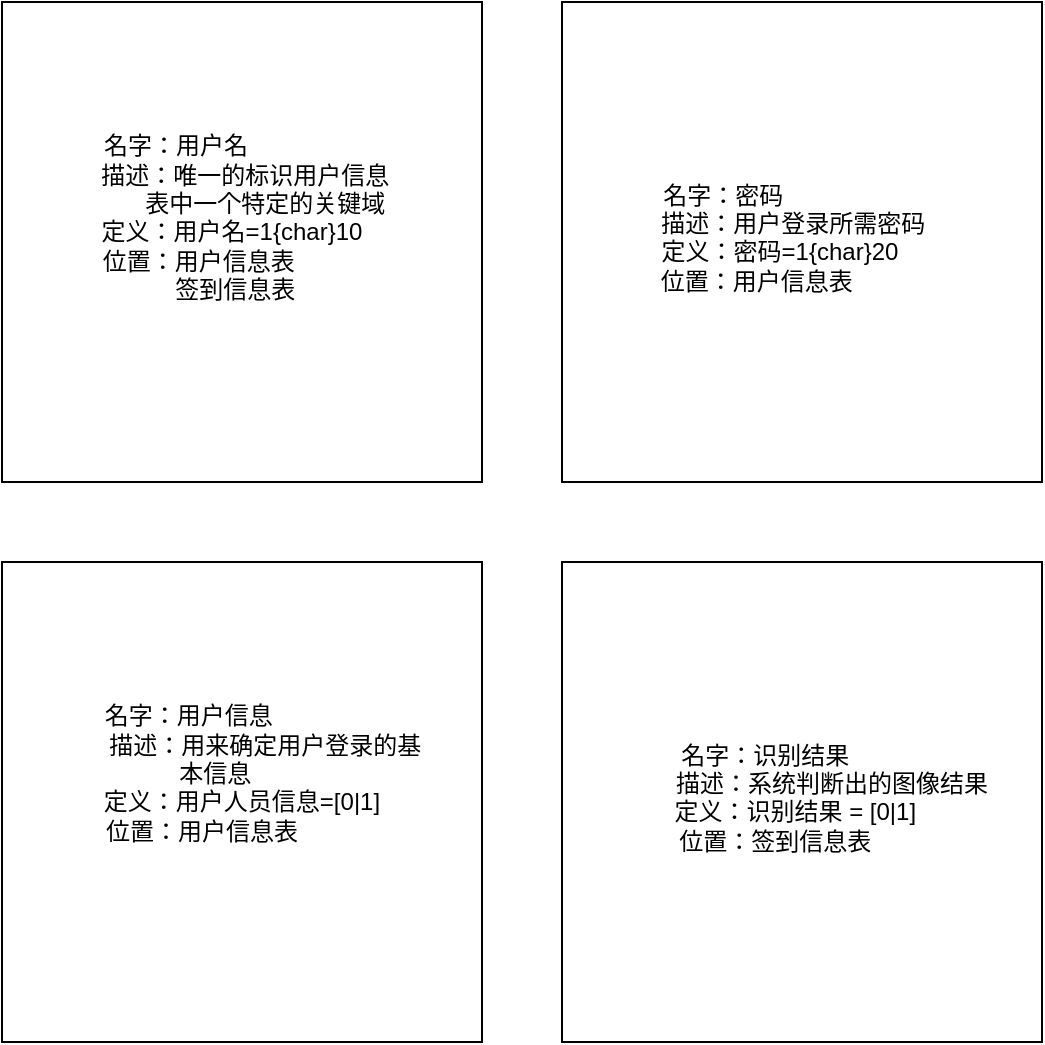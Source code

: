 <mxfile version="24.1.0" type="device">
  <diagram name="第 1 页" id="YrRgPwULssi8eJyxittg">
    <mxGraphModel dx="521" dy="613" grid="1" gridSize="10" guides="1" tooltips="1" connect="1" arrows="1" fold="1" page="1" pageScale="1" pageWidth="827" pageHeight="1169" math="0" shadow="0">
      <root>
        <mxCell id="0" />
        <mxCell id="1" parent="0" />
        <mxCell id="XNOEk_TnN_BrrlXMqSYP-1" value="" style="whiteSpace=wrap;html=1;aspect=fixed;" vertex="1" parent="1">
          <mxGeometry x="200" y="120" width="240" height="240" as="geometry" />
        </mxCell>
        <mxCell id="XNOEk_TnN_BrrlXMqSYP-2" value="" style="whiteSpace=wrap;html=1;aspect=fixed;" vertex="1" parent="1">
          <mxGeometry x="480" y="120" width="240" height="240" as="geometry" />
        </mxCell>
        <mxCell id="XNOEk_TnN_BrrlXMqSYP-3" value="" style="whiteSpace=wrap;html=1;aspect=fixed;" vertex="1" parent="1">
          <mxGeometry x="200" y="400" width="240" height="240" as="geometry" />
        </mxCell>
        <mxCell id="XNOEk_TnN_BrrlXMqSYP-4" value="" style="whiteSpace=wrap;html=1;aspect=fixed;" vertex="1" parent="1">
          <mxGeometry x="480" y="400" width="240" height="240" as="geometry" />
        </mxCell>
        <mxCell id="XNOEk_TnN_BrrlXMqSYP-7" value="&lt;blockquote style=&quot;text-align: justify; margin: 0px 0px 0px 40px; border: none; padding: 0px;&quot;&gt;名字：用户名&amp;nbsp; &amp;nbsp; &amp;nbsp; &amp;nbsp; &amp;nbsp; &amp;nbsp; &amp;nbsp; &amp;nbsp; &amp;nbsp;&lt;/blockquote&gt;&lt;div&gt;&lt;span style=&quot;background-color: initial;&quot;&gt;&amp;nbsp; &amp;nbsp; &amp;nbsp; &amp;nbsp; &amp;nbsp; &amp;nbsp;描述：唯一的标识用户信息&amp;nbsp; &amp;nbsp; &amp;nbsp; &amp;nbsp; &amp;nbsp; &amp;nbsp; &amp;nbsp; &amp;nbsp; &amp;nbsp; 表中一个特定的关键域&lt;/span&gt;&lt;div&gt;&amp;nbsp; &amp;nbsp; &amp;nbsp; 定义：用户名=1{char}10&lt;/div&gt;&lt;div&gt;&lt;span style=&quot;background-color: initial;&quot;&gt;位置：用户信息表&amp;nbsp; &amp;nbsp;&amp;nbsp;&lt;/span&gt;&lt;/div&gt;&lt;div&gt;&lt;span style=&quot;background-color: initial;&quot;&gt;&amp;nbsp; &amp;nbsp; &amp;nbsp; &amp;nbsp; 签到信息表&amp;nbsp;&lt;/span&gt;&lt;/div&gt;&lt;div&gt;&lt;br&gt;&lt;/div&gt;&lt;/div&gt;" style="text;html=1;align=center;verticalAlign=middle;whiteSpace=wrap;rounded=0;" vertex="1" parent="1">
          <mxGeometry x="210" y="140" width="190" height="190" as="geometry" />
        </mxCell>
        <mxCell id="XNOEk_TnN_BrrlXMqSYP-8" value="名字：密码&amp;nbsp; &amp;nbsp; &amp;nbsp; &amp;nbsp; &amp;nbsp; &amp;nbsp; &amp;nbsp; &amp;nbsp; &amp;nbsp; &amp;nbsp; &amp;nbsp; &amp;nbsp;&lt;div&gt;描述：用户登录所需密码&amp;nbsp;&amp;nbsp;&lt;/div&gt;&lt;div&gt;定义：密码=1{char}20&amp;nbsp; &amp;nbsp; &amp;nbsp;&amp;nbsp;&lt;/div&gt;&lt;div&gt;位置：用户信息表&amp;nbsp; &amp;nbsp; &amp;nbsp; &amp;nbsp; &amp;nbsp; &amp;nbsp; &amp;nbsp;&lt;/div&gt;&lt;div&gt;&lt;br&gt;&lt;/div&gt;" style="text;html=1;align=center;verticalAlign=middle;whiteSpace=wrap;rounded=0;" vertex="1" parent="1">
          <mxGeometry x="504" y="150" width="190" height="190" as="geometry" />
        </mxCell>
        <mxCell id="XNOEk_TnN_BrrlXMqSYP-9" value="名字：用户信息&amp;nbsp; &amp;nbsp; &amp;nbsp; &amp;nbsp; &amp;nbsp; &amp;nbsp; &amp;nbsp; &amp;nbsp;&amp;nbsp;&lt;div&gt;&amp;nbsp; &amp;nbsp; &amp;nbsp; &amp;nbsp;描述：用来确定用户登录的基本信息&amp;nbsp; &amp;nbsp; &amp;nbsp; &amp;nbsp;&amp;nbsp;&lt;/div&gt;&lt;div&gt;定义：用户人员信息=[0|1]&lt;/div&gt;&lt;div&gt;位置：用户信息表&amp;nbsp; &amp;nbsp; &amp;nbsp; &amp;nbsp; &amp;nbsp; &amp;nbsp;&amp;nbsp;&lt;/div&gt;&lt;div&gt;&lt;br&gt;&lt;/div&gt;&lt;div&gt;&lt;br&gt;&lt;/div&gt;" style="text;html=1;align=center;verticalAlign=middle;whiteSpace=wrap;rounded=0;" vertex="1" parent="1">
          <mxGeometry x="225" y="425" width="190" height="190" as="geometry" />
        </mxCell>
        <mxCell id="XNOEk_TnN_BrrlXMqSYP-10" value="名字：识别结果&amp;nbsp; &amp;nbsp; &amp;nbsp; &amp;nbsp; &amp;nbsp; &amp;nbsp;&lt;div&gt;&amp;nbsp; &amp;nbsp; &amp;nbsp; &amp;nbsp; &amp;nbsp;描述：系统判断出的图像结果&lt;/div&gt;&lt;div&gt;&amp;nbsp; &amp;nbsp; &amp;nbsp;定义：识别结果 = [0|1]&amp;nbsp; &amp;nbsp; &amp;nbsp; &amp;nbsp;&lt;/div&gt;&lt;div&gt;位置：签到信息表&amp;nbsp; &amp;nbsp; &amp;nbsp; &amp;nbsp;&amp;nbsp;&lt;/div&gt;&lt;div&gt;&lt;br&gt;&lt;/div&gt;" style="text;html=1;align=center;verticalAlign=middle;whiteSpace=wrap;rounded=0;" vertex="1" parent="1">
          <mxGeometry x="505" y="430" width="190" height="190" as="geometry" />
        </mxCell>
      </root>
    </mxGraphModel>
  </diagram>
</mxfile>
